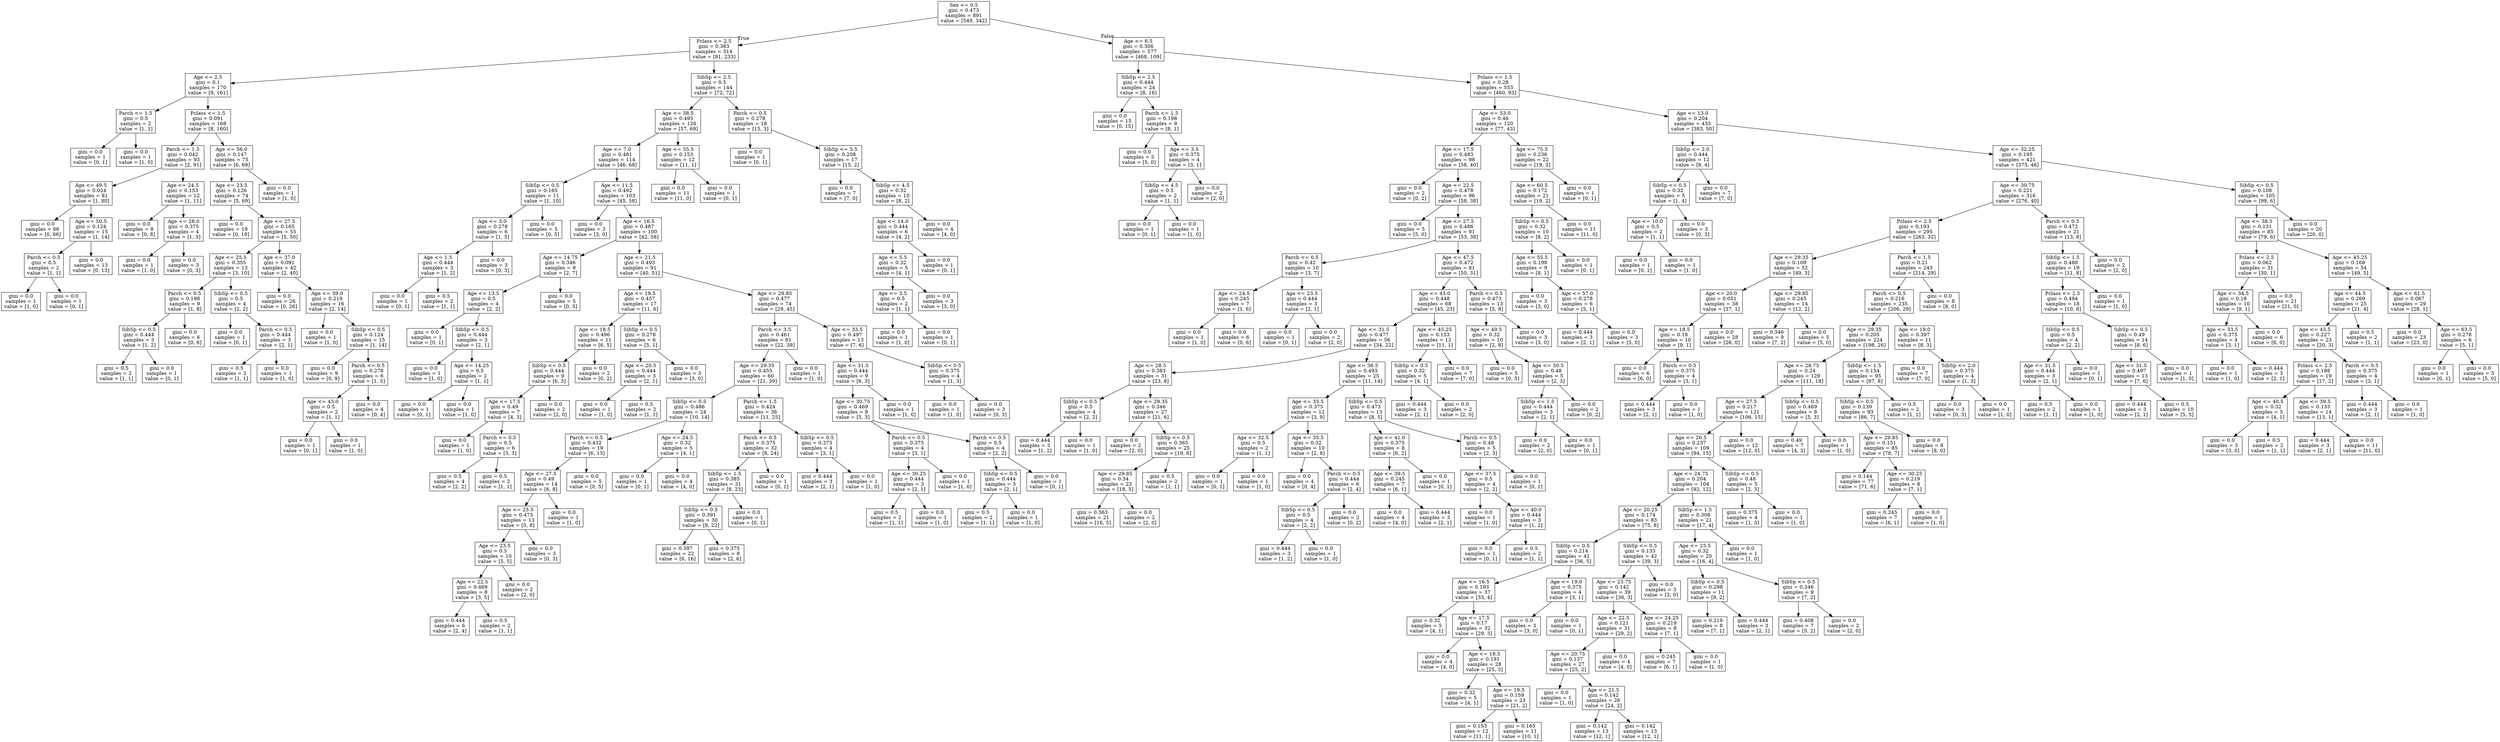 digraph Tree {
node [shape=box] ;
0 [label="Sex <= 0.5\ngini = 0.473\nsamples = 891\nvalue = [549, 342]"] ;
1 [label="Pclass <= 2.5\ngini = 0.383\nsamples = 314\nvalue = [81, 233]"] ;
0 -> 1 [labeldistance=2.5, labelangle=45, headlabel="True"] ;
2 [label="Age <= 2.5\ngini = 0.1\nsamples = 170\nvalue = [9, 161]"] ;
1 -> 2 ;
3 [label="Parch <= 1.5\ngini = 0.5\nsamples = 2\nvalue = [1, 1]"] ;
2 -> 3 ;
4 [label="gini = 0.0\nsamples = 1\nvalue = [0, 1]"] ;
3 -> 4 ;
5 [label="gini = 0.0\nsamples = 1\nvalue = [1, 0]"] ;
3 -> 5 ;
6 [label="Pclass <= 1.5\ngini = 0.091\nsamples = 168\nvalue = [8, 160]"] ;
2 -> 6 ;
7 [label="Parch <= 1.5\ngini = 0.042\nsamples = 93\nvalue = [2, 91]"] ;
6 -> 7 ;
8 [label="Age <= 49.5\ngini = 0.024\nsamples = 81\nvalue = [1, 80]"] ;
7 -> 8 ;
9 [label="gini = 0.0\nsamples = 66\nvalue = [0, 66]"] ;
8 -> 9 ;
10 [label="Age <= 50.5\ngini = 0.124\nsamples = 15\nvalue = [1, 14]"] ;
8 -> 10 ;
11 [label="Parch <= 0.5\ngini = 0.5\nsamples = 2\nvalue = [1, 1]"] ;
10 -> 11 ;
12 [label="gini = 0.0\nsamples = 1\nvalue = [1, 0]"] ;
11 -> 12 ;
13 [label="gini = 0.0\nsamples = 1\nvalue = [0, 1]"] ;
11 -> 13 ;
14 [label="gini = 0.0\nsamples = 13\nvalue = [0, 13]"] ;
10 -> 14 ;
15 [label="Age <= 24.5\ngini = 0.153\nsamples = 12\nvalue = [1, 11]"] ;
7 -> 15 ;
16 [label="gini = 0.0\nsamples = 8\nvalue = [0, 8]"] ;
15 -> 16 ;
17 [label="Age <= 28.0\ngini = 0.375\nsamples = 4\nvalue = [1, 3]"] ;
15 -> 17 ;
18 [label="gini = 0.0\nsamples = 1\nvalue = [1, 0]"] ;
17 -> 18 ;
19 [label="gini = 0.0\nsamples = 3\nvalue = [0, 3]"] ;
17 -> 19 ;
20 [label="Age <= 56.0\ngini = 0.147\nsamples = 75\nvalue = [6, 69]"] ;
6 -> 20 ;
21 [label="Age <= 23.5\ngini = 0.126\nsamples = 74\nvalue = [5, 69]"] ;
20 -> 21 ;
22 [label="gini = 0.0\nsamples = 19\nvalue = [0, 19]"] ;
21 -> 22 ;
23 [label="Age <= 27.5\ngini = 0.165\nsamples = 55\nvalue = [5, 50]"] ;
21 -> 23 ;
24 [label="Age <= 25.5\ngini = 0.355\nsamples = 13\nvalue = [3, 10]"] ;
23 -> 24 ;
25 [label="Parch <= 0.5\ngini = 0.198\nsamples = 9\nvalue = [1, 8]"] ;
24 -> 25 ;
26 [label="SibSp <= 0.5\ngini = 0.444\nsamples = 3\nvalue = [1, 2]"] ;
25 -> 26 ;
27 [label="gini = 0.5\nsamples = 2\nvalue = [1, 1]"] ;
26 -> 27 ;
28 [label="gini = 0.0\nsamples = 1\nvalue = [0, 1]"] ;
26 -> 28 ;
29 [label="gini = 0.0\nsamples = 6\nvalue = [0, 6]"] ;
25 -> 29 ;
30 [label="SibSp <= 0.5\ngini = 0.5\nsamples = 4\nvalue = [2, 2]"] ;
24 -> 30 ;
31 [label="gini = 0.0\nsamples = 1\nvalue = [0, 1]"] ;
30 -> 31 ;
32 [label="Parch <= 0.5\ngini = 0.444\nsamples = 3\nvalue = [2, 1]"] ;
30 -> 32 ;
33 [label="gini = 0.5\nsamples = 2\nvalue = [1, 1]"] ;
32 -> 33 ;
34 [label="gini = 0.0\nsamples = 1\nvalue = [1, 0]"] ;
32 -> 34 ;
35 [label="Age <= 37.0\ngini = 0.091\nsamples = 42\nvalue = [2, 40]"] ;
23 -> 35 ;
36 [label="gini = 0.0\nsamples = 26\nvalue = [0, 26]"] ;
35 -> 36 ;
37 [label="Age <= 39.0\ngini = 0.219\nsamples = 16\nvalue = [2, 14]"] ;
35 -> 37 ;
38 [label="gini = 0.0\nsamples = 1\nvalue = [1, 0]"] ;
37 -> 38 ;
39 [label="SibSp <= 0.5\ngini = 0.124\nsamples = 15\nvalue = [1, 14]"] ;
37 -> 39 ;
40 [label="gini = 0.0\nsamples = 9\nvalue = [0, 9]"] ;
39 -> 40 ;
41 [label="Parch <= 0.5\ngini = 0.278\nsamples = 6\nvalue = [1, 5]"] ;
39 -> 41 ;
42 [label="Age <= 43.0\ngini = 0.5\nsamples = 2\nvalue = [1, 1]"] ;
41 -> 42 ;
43 [label="gini = 0.0\nsamples = 1\nvalue = [0, 1]"] ;
42 -> 43 ;
44 [label="gini = 0.0\nsamples = 1\nvalue = [1, 0]"] ;
42 -> 44 ;
45 [label="gini = 0.0\nsamples = 4\nvalue = [0, 4]"] ;
41 -> 45 ;
46 [label="gini = 0.0\nsamples = 1\nvalue = [1, 0]"] ;
20 -> 46 ;
47 [label="SibSp <= 2.5\ngini = 0.5\nsamples = 144\nvalue = [72, 72]"] ;
1 -> 47 ;
48 [label="Age <= 38.5\ngini = 0.495\nsamples = 126\nvalue = [57, 69]"] ;
47 -> 48 ;
49 [label="Age <= 7.0\ngini = 0.481\nsamples = 114\nvalue = [46, 68]"] ;
48 -> 49 ;
50 [label="SibSp <= 0.5\ngini = 0.165\nsamples = 11\nvalue = [1, 10]"] ;
49 -> 50 ;
51 [label="Age <= 3.0\ngini = 0.278\nsamples = 6\nvalue = [1, 5]"] ;
50 -> 51 ;
52 [label="Age <= 1.5\ngini = 0.444\nsamples = 3\nvalue = [1, 2]"] ;
51 -> 52 ;
53 [label="gini = 0.0\nsamples = 1\nvalue = [0, 1]"] ;
52 -> 53 ;
54 [label="gini = 0.5\nsamples = 2\nvalue = [1, 1]"] ;
52 -> 54 ;
55 [label="gini = 0.0\nsamples = 3\nvalue = [0, 3]"] ;
51 -> 55 ;
56 [label="gini = 0.0\nsamples = 5\nvalue = [0, 5]"] ;
50 -> 56 ;
57 [label="Age <= 11.5\ngini = 0.492\nsamples = 103\nvalue = [45, 58]"] ;
49 -> 57 ;
58 [label="gini = 0.0\nsamples = 3\nvalue = [3, 0]"] ;
57 -> 58 ;
59 [label="Age <= 16.5\ngini = 0.487\nsamples = 100\nvalue = [42, 58]"] ;
57 -> 59 ;
60 [label="Age <= 14.75\ngini = 0.346\nsamples = 9\nvalue = [2, 7]"] ;
59 -> 60 ;
61 [label="Age <= 13.5\ngini = 0.5\nsamples = 4\nvalue = [2, 2]"] ;
60 -> 61 ;
62 [label="gini = 0.0\nsamples = 1\nvalue = [0, 1]"] ;
61 -> 62 ;
63 [label="SibSp <= 0.5\ngini = 0.444\nsamples = 3\nvalue = [2, 1]"] ;
61 -> 63 ;
64 [label="gini = 0.0\nsamples = 1\nvalue = [1, 0]"] ;
63 -> 64 ;
65 [label="Age <= 14.25\ngini = 0.5\nsamples = 2\nvalue = [1, 1]"] ;
63 -> 65 ;
66 [label="gini = 0.0\nsamples = 1\nvalue = [0, 1]"] ;
65 -> 66 ;
67 [label="gini = 0.0\nsamples = 1\nvalue = [1, 0]"] ;
65 -> 67 ;
68 [label="gini = 0.0\nsamples = 5\nvalue = [0, 5]"] ;
60 -> 68 ;
69 [label="Age <= 21.5\ngini = 0.493\nsamples = 91\nvalue = [40, 51]"] ;
59 -> 69 ;
70 [label="Age <= 19.5\ngini = 0.457\nsamples = 17\nvalue = [11, 6]"] ;
69 -> 70 ;
71 [label="Age <= 18.5\ngini = 0.496\nsamples = 11\nvalue = [6, 5]"] ;
70 -> 71 ;
72 [label="SibSp <= 0.5\ngini = 0.444\nsamples = 9\nvalue = [6, 3]"] ;
71 -> 72 ;
73 [label="Age <= 17.5\ngini = 0.49\nsamples = 7\nvalue = [4, 3]"] ;
72 -> 73 ;
74 [label="gini = 0.0\nsamples = 1\nvalue = [1, 0]"] ;
73 -> 74 ;
75 [label="Parch <= 0.5\ngini = 0.5\nsamples = 6\nvalue = [3, 3]"] ;
73 -> 75 ;
76 [label="gini = 0.5\nsamples = 4\nvalue = [2, 2]"] ;
75 -> 76 ;
77 [label="gini = 0.5\nsamples = 2\nvalue = [1, 1]"] ;
75 -> 77 ;
78 [label="gini = 0.0\nsamples = 2\nvalue = [2, 0]"] ;
72 -> 78 ;
79 [label="gini = 0.0\nsamples = 2\nvalue = [0, 2]"] ;
71 -> 79 ;
80 [label="SibSp <= 0.5\ngini = 0.278\nsamples = 6\nvalue = [5, 1]"] ;
70 -> 80 ;
81 [label="Age <= 20.5\ngini = 0.444\nsamples = 3\nvalue = [2, 1]"] ;
80 -> 81 ;
82 [label="gini = 0.0\nsamples = 1\nvalue = [1, 0]"] ;
81 -> 82 ;
83 [label="gini = 0.5\nsamples = 2\nvalue = [1, 1]"] ;
81 -> 83 ;
84 [label="gini = 0.0\nsamples = 3\nvalue = [3, 0]"] ;
80 -> 84 ;
85 [label="Age <= 29.85\ngini = 0.477\nsamples = 74\nvalue = [29, 45]"] ;
69 -> 85 ;
86 [label="Parch <= 3.5\ngini = 0.461\nsamples = 61\nvalue = [22, 39]"] ;
85 -> 86 ;
87 [label="Age <= 29.35\ngini = 0.455\nsamples = 60\nvalue = [21, 39]"] ;
86 -> 87 ;
88 [label="SibSp <= 0.5\ngini = 0.486\nsamples = 24\nvalue = [10, 14]"] ;
87 -> 88 ;
89 [label="Parch <= 0.5\ngini = 0.432\nsamples = 19\nvalue = [6, 13]"] ;
88 -> 89 ;
90 [label="Age <= 27.5\ngini = 0.49\nsamples = 14\nvalue = [6, 8]"] ;
89 -> 90 ;
91 [label="Age <= 25.5\ngini = 0.473\nsamples = 13\nvalue = [5, 8]"] ;
90 -> 91 ;
92 [label="Age <= 23.5\ngini = 0.5\nsamples = 10\nvalue = [5, 5]"] ;
91 -> 92 ;
93 [label="Age <= 22.5\ngini = 0.469\nsamples = 8\nvalue = [3, 5]"] ;
92 -> 93 ;
94 [label="gini = 0.444\nsamples = 6\nvalue = [2, 4]"] ;
93 -> 94 ;
95 [label="gini = 0.5\nsamples = 2\nvalue = [1, 1]"] ;
93 -> 95 ;
96 [label="gini = 0.0\nsamples = 2\nvalue = [2, 0]"] ;
92 -> 96 ;
97 [label="gini = 0.0\nsamples = 3\nvalue = [0, 3]"] ;
91 -> 97 ;
98 [label="gini = 0.0\nsamples = 1\nvalue = [1, 0]"] ;
90 -> 98 ;
99 [label="gini = 0.0\nsamples = 5\nvalue = [0, 5]"] ;
89 -> 99 ;
100 [label="Age <= 24.5\ngini = 0.32\nsamples = 5\nvalue = [4, 1]"] ;
88 -> 100 ;
101 [label="gini = 0.0\nsamples = 1\nvalue = [0, 1]"] ;
100 -> 101 ;
102 [label="gini = 0.0\nsamples = 4\nvalue = [4, 0]"] ;
100 -> 102 ;
103 [label="Parch <= 1.5\ngini = 0.424\nsamples = 36\nvalue = [11, 25]"] ;
87 -> 103 ;
104 [label="Parch <= 0.5\ngini = 0.375\nsamples = 32\nvalue = [8, 24]"] ;
103 -> 104 ;
105 [label="SibSp <= 1.5\ngini = 0.383\nsamples = 31\nvalue = [8, 23]"] ;
104 -> 105 ;
106 [label="SibSp <= 0.5\ngini = 0.391\nsamples = 30\nvalue = [8, 22]"] ;
105 -> 106 ;
107 [label="gini = 0.397\nsamples = 22\nvalue = [6, 16]"] ;
106 -> 107 ;
108 [label="gini = 0.375\nsamples = 8\nvalue = [2, 6]"] ;
106 -> 108 ;
109 [label="gini = 0.0\nsamples = 1\nvalue = [0, 1]"] ;
105 -> 109 ;
110 [label="gini = 0.0\nsamples = 1\nvalue = [0, 1]"] ;
104 -> 110 ;
111 [label="SibSp <= 0.5\ngini = 0.375\nsamples = 4\nvalue = [3, 1]"] ;
103 -> 111 ;
112 [label="gini = 0.444\nsamples = 3\nvalue = [2, 1]"] ;
111 -> 112 ;
113 [label="gini = 0.0\nsamples = 1\nvalue = [1, 0]"] ;
111 -> 113 ;
114 [label="gini = 0.0\nsamples = 1\nvalue = [1, 0]"] ;
86 -> 114 ;
115 [label="Age <= 33.5\ngini = 0.497\nsamples = 13\nvalue = [7, 6]"] ;
85 -> 115 ;
116 [label="Age <= 31.5\ngini = 0.444\nsamples = 9\nvalue = [6, 3]"] ;
115 -> 116 ;
117 [label="Age <= 30.75\ngini = 0.469\nsamples = 8\nvalue = [5, 3]"] ;
116 -> 117 ;
118 [label="Parch <= 0.5\ngini = 0.375\nsamples = 4\nvalue = [3, 1]"] ;
117 -> 118 ;
119 [label="Age <= 30.25\ngini = 0.444\nsamples = 3\nvalue = [2, 1]"] ;
118 -> 119 ;
120 [label="gini = 0.5\nsamples = 2\nvalue = [1, 1]"] ;
119 -> 120 ;
121 [label="gini = 0.0\nsamples = 1\nvalue = [1, 0]"] ;
119 -> 121 ;
122 [label="gini = 0.0\nsamples = 1\nvalue = [1, 0]"] ;
118 -> 122 ;
123 [label="Parch <= 0.5\ngini = 0.5\nsamples = 4\nvalue = [2, 2]"] ;
117 -> 123 ;
124 [label="SibSp <= 0.5\ngini = 0.444\nsamples = 3\nvalue = [2, 1]"] ;
123 -> 124 ;
125 [label="gini = 0.5\nsamples = 2\nvalue = [1, 1]"] ;
124 -> 125 ;
126 [label="gini = 0.0\nsamples = 1\nvalue = [1, 0]"] ;
124 -> 126 ;
127 [label="gini = 0.0\nsamples = 1\nvalue = [0, 1]"] ;
123 -> 127 ;
128 [label="gini = 0.0\nsamples = 1\nvalue = [1, 0]"] ;
116 -> 128 ;
129 [label="SibSp <= 0.5\ngini = 0.375\nsamples = 4\nvalue = [1, 3]"] ;
115 -> 129 ;
130 [label="gini = 0.0\nsamples = 1\nvalue = [1, 0]"] ;
129 -> 130 ;
131 [label="gini = 0.0\nsamples = 3\nvalue = [0, 3]"] ;
129 -> 131 ;
132 [label="Age <= 55.5\ngini = 0.153\nsamples = 12\nvalue = [11, 1]"] ;
48 -> 132 ;
133 [label="gini = 0.0\nsamples = 11\nvalue = [11, 0]"] ;
132 -> 133 ;
134 [label="gini = 0.0\nsamples = 1\nvalue = [0, 1]"] ;
132 -> 134 ;
135 [label="Parch <= 0.5\ngini = 0.278\nsamples = 18\nvalue = [15, 3]"] ;
47 -> 135 ;
136 [label="gini = 0.0\nsamples = 1\nvalue = [0, 1]"] ;
135 -> 136 ;
137 [label="SibSp <= 3.5\ngini = 0.208\nsamples = 17\nvalue = [15, 2]"] ;
135 -> 137 ;
138 [label="gini = 0.0\nsamples = 7\nvalue = [7, 0]"] ;
137 -> 138 ;
139 [label="SibSp <= 4.5\ngini = 0.32\nsamples = 10\nvalue = [8, 2]"] ;
137 -> 139 ;
140 [label="Age <= 14.0\ngini = 0.444\nsamples = 6\nvalue = [4, 2]"] ;
139 -> 140 ;
141 [label="Age <= 5.5\ngini = 0.32\nsamples = 5\nvalue = [4, 1]"] ;
140 -> 141 ;
142 [label="Age <= 3.5\ngini = 0.5\nsamples = 2\nvalue = [1, 1]"] ;
141 -> 142 ;
143 [label="gini = 0.0\nsamples = 1\nvalue = [1, 0]"] ;
142 -> 143 ;
144 [label="gini = 0.0\nsamples = 1\nvalue = [0, 1]"] ;
142 -> 144 ;
145 [label="gini = 0.0\nsamples = 3\nvalue = [3, 0]"] ;
141 -> 145 ;
146 [label="gini = 0.0\nsamples = 1\nvalue = [0, 1]"] ;
140 -> 146 ;
147 [label="gini = 0.0\nsamples = 4\nvalue = [4, 0]"] ;
139 -> 147 ;
148 [label="Age <= 6.5\ngini = 0.306\nsamples = 577\nvalue = [468, 109]"] ;
0 -> 148 [labeldistance=2.5, labelangle=-45, headlabel="False"] ;
149 [label="SibSp <= 2.5\ngini = 0.444\nsamples = 24\nvalue = [8, 16]"] ;
148 -> 149 ;
150 [label="gini = 0.0\nsamples = 15\nvalue = [0, 15]"] ;
149 -> 150 ;
151 [label="Parch <= 1.5\ngini = 0.198\nsamples = 9\nvalue = [8, 1]"] ;
149 -> 151 ;
152 [label="gini = 0.0\nsamples = 5\nvalue = [5, 0]"] ;
151 -> 152 ;
153 [label="Age <= 3.5\ngini = 0.375\nsamples = 4\nvalue = [3, 1]"] ;
151 -> 153 ;
154 [label="SibSp <= 4.5\ngini = 0.5\nsamples = 2\nvalue = [1, 1]"] ;
153 -> 154 ;
155 [label="gini = 0.0\nsamples = 1\nvalue = [0, 1]"] ;
154 -> 155 ;
156 [label="gini = 0.0\nsamples = 1\nvalue = [1, 0]"] ;
154 -> 156 ;
157 [label="gini = 0.0\nsamples = 2\nvalue = [2, 0]"] ;
153 -> 157 ;
158 [label="Pclass <= 1.5\ngini = 0.28\nsamples = 553\nvalue = [460, 93]"] ;
148 -> 158 ;
159 [label="Age <= 53.0\ngini = 0.46\nsamples = 120\nvalue = [77, 43]"] ;
158 -> 159 ;
160 [label="Age <= 17.5\ngini = 0.483\nsamples = 98\nvalue = [58, 40]"] ;
159 -> 160 ;
161 [label="gini = 0.0\nsamples = 2\nvalue = [0, 2]"] ;
160 -> 161 ;
162 [label="Age <= 22.5\ngini = 0.478\nsamples = 96\nvalue = [58, 38]"] ;
160 -> 162 ;
163 [label="gini = 0.0\nsamples = 5\nvalue = [5, 0]"] ;
162 -> 163 ;
164 [label="Age <= 27.5\ngini = 0.486\nsamples = 91\nvalue = [53, 38]"] ;
162 -> 164 ;
165 [label="Parch <= 0.5\ngini = 0.42\nsamples = 10\nvalue = [3, 7]"] ;
164 -> 165 ;
166 [label="Age <= 24.5\ngini = 0.245\nsamples = 7\nvalue = [1, 6]"] ;
165 -> 166 ;
167 [label="gini = 0.0\nsamples = 1\nvalue = [1, 0]"] ;
166 -> 167 ;
168 [label="gini = 0.0\nsamples = 6\nvalue = [0, 6]"] ;
166 -> 168 ;
169 [label="Age <= 23.5\ngini = 0.444\nsamples = 3\nvalue = [2, 1]"] ;
165 -> 169 ;
170 [label="gini = 0.0\nsamples = 1\nvalue = [0, 1]"] ;
169 -> 170 ;
171 [label="gini = 0.0\nsamples = 2\nvalue = [2, 0]"] ;
169 -> 171 ;
172 [label="Age <= 47.5\ngini = 0.472\nsamples = 81\nvalue = [50, 31]"] ;
164 -> 172 ;
173 [label="Age <= 43.0\ngini = 0.448\nsamples = 68\nvalue = [45, 23]"] ;
172 -> 173 ;
174 [label="Age <= 31.5\ngini = 0.477\nsamples = 56\nvalue = [34, 22]"] ;
173 -> 174 ;
175 [label="Age <= 28.5\ngini = 0.383\nsamples = 31\nvalue = [23, 8]"] ;
174 -> 175 ;
176 [label="SibSp <= 0.5\ngini = 0.5\nsamples = 4\nvalue = [2, 2]"] ;
175 -> 176 ;
177 [label="gini = 0.444\nsamples = 3\nvalue = [1, 2]"] ;
176 -> 177 ;
178 [label="gini = 0.0\nsamples = 1\nvalue = [1, 0]"] ;
176 -> 178 ;
179 [label="Age <= 29.35\ngini = 0.346\nsamples = 27\nvalue = [21, 6]"] ;
175 -> 179 ;
180 [label="gini = 0.0\nsamples = 2\nvalue = [2, 0]"] ;
179 -> 180 ;
181 [label="SibSp <= 0.5\ngini = 0.365\nsamples = 25\nvalue = [19, 6]"] ;
179 -> 181 ;
182 [label="Age <= 29.85\ngini = 0.34\nsamples = 23\nvalue = [18, 5]"] ;
181 -> 182 ;
183 [label="gini = 0.363\nsamples = 21\nvalue = [16, 5]"] ;
182 -> 183 ;
184 [label="gini = 0.0\nsamples = 2\nvalue = [2, 0]"] ;
182 -> 184 ;
185 [label="gini = 0.5\nsamples = 2\nvalue = [1, 1]"] ;
181 -> 185 ;
186 [label="Age <= 36.5\ngini = 0.493\nsamples = 25\nvalue = [11, 14]"] ;
174 -> 186 ;
187 [label="Age <= 33.5\ngini = 0.375\nsamples = 12\nvalue = [3, 9]"] ;
186 -> 187 ;
188 [label="Age <= 32.5\ngini = 0.5\nsamples = 2\nvalue = [1, 1]"] ;
187 -> 188 ;
189 [label="gini = 0.0\nsamples = 1\nvalue = [0, 1]"] ;
188 -> 189 ;
190 [label="gini = 0.0\nsamples = 1\nvalue = [1, 0]"] ;
188 -> 190 ;
191 [label="Age <= 35.5\ngini = 0.32\nsamples = 10\nvalue = [2, 8]"] ;
187 -> 191 ;
192 [label="gini = 0.0\nsamples = 4\nvalue = [0, 4]"] ;
191 -> 192 ;
193 [label="Parch <= 0.5\ngini = 0.444\nsamples = 6\nvalue = [2, 4]"] ;
191 -> 193 ;
194 [label="SibSp <= 0.5\ngini = 0.5\nsamples = 4\nvalue = [2, 2]"] ;
193 -> 194 ;
195 [label="gini = 0.444\nsamples = 3\nvalue = [1, 2]"] ;
194 -> 195 ;
196 [label="gini = 0.0\nsamples = 1\nvalue = [1, 0]"] ;
194 -> 196 ;
197 [label="gini = 0.0\nsamples = 2\nvalue = [0, 2]"] ;
193 -> 197 ;
198 [label="SibSp <= 0.5\ngini = 0.473\nsamples = 13\nvalue = [8, 5]"] ;
186 -> 198 ;
199 [label="Age <= 41.0\ngini = 0.375\nsamples = 8\nvalue = [6, 2]"] ;
198 -> 199 ;
200 [label="Age <= 39.5\ngini = 0.245\nsamples = 7\nvalue = [6, 1]"] ;
199 -> 200 ;
201 [label="gini = 0.0\nsamples = 4\nvalue = [4, 0]"] ;
200 -> 201 ;
202 [label="gini = 0.444\nsamples = 3\nvalue = [2, 1]"] ;
200 -> 202 ;
203 [label="gini = 0.0\nsamples = 1\nvalue = [0, 1]"] ;
199 -> 203 ;
204 [label="Parch <= 0.5\ngini = 0.48\nsamples = 5\nvalue = [2, 3]"] ;
198 -> 204 ;
205 [label="Age <= 37.5\ngini = 0.5\nsamples = 4\nvalue = [2, 2]"] ;
204 -> 205 ;
206 [label="gini = 0.0\nsamples = 1\nvalue = [1, 0]"] ;
205 -> 206 ;
207 [label="Age <= 40.0\ngini = 0.444\nsamples = 3\nvalue = [1, 2]"] ;
205 -> 207 ;
208 [label="gini = 0.0\nsamples = 1\nvalue = [0, 1]"] ;
207 -> 208 ;
209 [label="gini = 0.5\nsamples = 2\nvalue = [1, 1]"] ;
207 -> 209 ;
210 [label="gini = 0.0\nsamples = 1\nvalue = [0, 1]"] ;
204 -> 210 ;
211 [label="Age <= 45.25\ngini = 0.153\nsamples = 12\nvalue = [11, 1]"] ;
173 -> 211 ;
212 [label="SibSp <= 0.5\ngini = 0.32\nsamples = 5\nvalue = [4, 1]"] ;
211 -> 212 ;
213 [label="gini = 0.444\nsamples = 3\nvalue = [2, 1]"] ;
212 -> 213 ;
214 [label="gini = 0.0\nsamples = 2\nvalue = [2, 0]"] ;
212 -> 214 ;
215 [label="gini = 0.0\nsamples = 7\nvalue = [7, 0]"] ;
211 -> 215 ;
216 [label="Parch <= 0.5\ngini = 0.473\nsamples = 13\nvalue = [5, 8]"] ;
172 -> 216 ;
217 [label="Age <= 49.5\ngini = 0.32\nsamples = 10\nvalue = [2, 8]"] ;
216 -> 217 ;
218 [label="gini = 0.0\nsamples = 5\nvalue = [0, 5]"] ;
217 -> 218 ;
219 [label="Age <= 50.5\ngini = 0.48\nsamples = 5\nvalue = [2, 3]"] ;
217 -> 219 ;
220 [label="SibSp <= 1.5\ngini = 0.444\nsamples = 3\nvalue = [2, 1]"] ;
219 -> 220 ;
221 [label="gini = 0.0\nsamples = 2\nvalue = [2, 0]"] ;
220 -> 221 ;
222 [label="gini = 0.0\nsamples = 1\nvalue = [0, 1]"] ;
220 -> 222 ;
223 [label="gini = 0.0\nsamples = 2\nvalue = [0, 2]"] ;
219 -> 223 ;
224 [label="gini = 0.0\nsamples = 3\nvalue = [3, 0]"] ;
216 -> 224 ;
225 [label="Age <= 75.5\ngini = 0.236\nsamples = 22\nvalue = [19, 3]"] ;
159 -> 225 ;
226 [label="Age <= 60.5\ngini = 0.172\nsamples = 21\nvalue = [19, 2]"] ;
225 -> 226 ;
227 [label="SibSp <= 0.5\ngini = 0.32\nsamples = 10\nvalue = [8, 2]"] ;
226 -> 227 ;
228 [label="Age <= 55.5\ngini = 0.198\nsamples = 9\nvalue = [8, 1]"] ;
227 -> 228 ;
229 [label="gini = 0.0\nsamples = 3\nvalue = [3, 0]"] ;
228 -> 229 ;
230 [label="Age <= 57.0\ngini = 0.278\nsamples = 6\nvalue = [5, 1]"] ;
228 -> 230 ;
231 [label="gini = 0.444\nsamples = 3\nvalue = [2, 1]"] ;
230 -> 231 ;
232 [label="gini = 0.0\nsamples = 3\nvalue = [3, 0]"] ;
230 -> 232 ;
233 [label="gini = 0.0\nsamples = 1\nvalue = [0, 1]"] ;
227 -> 233 ;
234 [label="gini = 0.0\nsamples = 11\nvalue = [11, 0]"] ;
226 -> 234 ;
235 [label="gini = 0.0\nsamples = 1\nvalue = [0, 1]"] ;
225 -> 235 ;
236 [label="Age <= 13.0\ngini = 0.204\nsamples = 433\nvalue = [383, 50]"] ;
158 -> 236 ;
237 [label="SibSp <= 2.0\ngini = 0.444\nsamples = 12\nvalue = [8, 4]"] ;
236 -> 237 ;
238 [label="SibSp <= 0.5\ngini = 0.32\nsamples = 5\nvalue = [1, 4]"] ;
237 -> 238 ;
239 [label="Age <= 10.0\ngini = 0.5\nsamples = 2\nvalue = [1, 1]"] ;
238 -> 239 ;
240 [label="gini = 0.0\nsamples = 1\nvalue = [0, 1]"] ;
239 -> 240 ;
241 [label="gini = 0.0\nsamples = 1\nvalue = [1, 0]"] ;
239 -> 241 ;
242 [label="gini = 0.0\nsamples = 3\nvalue = [0, 3]"] ;
238 -> 242 ;
243 [label="gini = 0.0\nsamples = 7\nvalue = [7, 0]"] ;
237 -> 243 ;
244 [label="Age <= 32.25\ngini = 0.195\nsamples = 421\nvalue = [375, 46]"] ;
236 -> 244 ;
245 [label="Age <= 30.75\ngini = 0.221\nsamples = 316\nvalue = [276, 40]"] ;
244 -> 245 ;
246 [label="Pclass <= 2.5\ngini = 0.193\nsamples = 295\nvalue = [263, 32]"] ;
245 -> 246 ;
247 [label="Age <= 29.35\ngini = 0.109\nsamples = 52\nvalue = [49, 3]"] ;
246 -> 247 ;
248 [label="Age <= 20.0\ngini = 0.051\nsamples = 38\nvalue = [37, 1]"] ;
247 -> 248 ;
249 [label="Age <= 18.5\ngini = 0.18\nsamples = 10\nvalue = [9, 1]"] ;
248 -> 249 ;
250 [label="gini = 0.0\nsamples = 6\nvalue = [6, 0]"] ;
249 -> 250 ;
251 [label="Parch <= 0.5\ngini = 0.375\nsamples = 4\nvalue = [3, 1]"] ;
249 -> 251 ;
252 [label="gini = 0.444\nsamples = 3\nvalue = [2, 1]"] ;
251 -> 252 ;
253 [label="gini = 0.0\nsamples = 1\nvalue = [1, 0]"] ;
251 -> 253 ;
254 [label="gini = 0.0\nsamples = 28\nvalue = [28, 0]"] ;
248 -> 254 ;
255 [label="Age <= 29.85\ngini = 0.245\nsamples = 14\nvalue = [12, 2]"] ;
247 -> 255 ;
256 [label="gini = 0.346\nsamples = 9\nvalue = [7, 2]"] ;
255 -> 256 ;
257 [label="gini = 0.0\nsamples = 5\nvalue = [5, 0]"] ;
255 -> 257 ;
258 [label="Parch <= 1.5\ngini = 0.21\nsamples = 243\nvalue = [214, 29]"] ;
246 -> 258 ;
259 [label="Parch <= 0.5\ngini = 0.216\nsamples = 235\nvalue = [206, 29]"] ;
258 -> 259 ;
260 [label="Age <= 29.35\ngini = 0.205\nsamples = 224\nvalue = [198, 26]"] ;
259 -> 260 ;
261 [label="Age <= 28.75\ngini = 0.24\nsamples = 129\nvalue = [111, 18]"] ;
260 -> 261 ;
262 [label="Age <= 27.5\ngini = 0.217\nsamples = 121\nvalue = [106, 15]"] ;
261 -> 262 ;
263 [label="Age <= 26.5\ngini = 0.237\nsamples = 109\nvalue = [94, 15]"] ;
262 -> 263 ;
264 [label="Age <= 24.75\ngini = 0.204\nsamples = 104\nvalue = [92, 12]"] ;
263 -> 264 ;
265 [label="Age <= 20.25\ngini = 0.174\nsamples = 83\nvalue = [75, 8]"] ;
264 -> 265 ;
266 [label="SibSp <= 0.5\ngini = 0.214\nsamples = 41\nvalue = [36, 5]"] ;
265 -> 266 ;
267 [label="Age <= 16.5\ngini = 0.193\nsamples = 37\nvalue = [33, 4]"] ;
266 -> 267 ;
268 [label="gini = 0.32\nsamples = 5\nvalue = [4, 1]"] ;
267 -> 268 ;
269 [label="Age <= 17.5\ngini = 0.17\nsamples = 32\nvalue = [29, 3]"] ;
267 -> 269 ;
270 [label="gini = 0.0\nsamples = 4\nvalue = [4, 0]"] ;
269 -> 270 ;
271 [label="Age <= 18.5\ngini = 0.191\nsamples = 28\nvalue = [25, 3]"] ;
269 -> 271 ;
272 [label="gini = 0.32\nsamples = 5\nvalue = [4, 1]"] ;
271 -> 272 ;
273 [label="Age <= 19.5\ngini = 0.159\nsamples = 23\nvalue = [21, 2]"] ;
271 -> 273 ;
274 [label="gini = 0.153\nsamples = 12\nvalue = [11, 1]"] ;
273 -> 274 ;
275 [label="gini = 0.165\nsamples = 11\nvalue = [10, 1]"] ;
273 -> 275 ;
276 [label="Age <= 19.0\ngini = 0.375\nsamples = 4\nvalue = [3, 1]"] ;
266 -> 276 ;
277 [label="gini = 0.0\nsamples = 3\nvalue = [3, 0]"] ;
276 -> 277 ;
278 [label="gini = 0.0\nsamples = 1\nvalue = [0, 1]"] ;
276 -> 278 ;
279 [label="SibSp <= 0.5\ngini = 0.133\nsamples = 42\nvalue = [39, 3]"] ;
265 -> 279 ;
280 [label="Age <= 23.75\ngini = 0.142\nsamples = 39\nvalue = [36, 3]"] ;
279 -> 280 ;
281 [label="Age <= 22.5\ngini = 0.121\nsamples = 31\nvalue = [29, 2]"] ;
280 -> 281 ;
282 [label="Age <= 20.75\ngini = 0.137\nsamples = 27\nvalue = [25, 2]"] ;
281 -> 282 ;
283 [label="gini = 0.0\nsamples = 1\nvalue = [1, 0]"] ;
282 -> 283 ;
284 [label="Age <= 21.5\ngini = 0.142\nsamples = 26\nvalue = [24, 2]"] ;
282 -> 284 ;
285 [label="gini = 0.142\nsamples = 13\nvalue = [12, 1]"] ;
284 -> 285 ;
286 [label="gini = 0.142\nsamples = 13\nvalue = [12, 1]"] ;
284 -> 286 ;
287 [label="gini = 0.0\nsamples = 4\nvalue = [4, 0]"] ;
281 -> 287 ;
288 [label="Age <= 24.25\ngini = 0.219\nsamples = 8\nvalue = [7, 1]"] ;
280 -> 288 ;
289 [label="gini = 0.245\nsamples = 7\nvalue = [6, 1]"] ;
288 -> 289 ;
290 [label="gini = 0.0\nsamples = 1\nvalue = [1, 0]"] ;
288 -> 290 ;
291 [label="gini = 0.0\nsamples = 3\nvalue = [3, 0]"] ;
279 -> 291 ;
292 [label="SibSp <= 1.5\ngini = 0.308\nsamples = 21\nvalue = [17, 4]"] ;
264 -> 292 ;
293 [label="Age <= 25.5\ngini = 0.32\nsamples = 20\nvalue = [16, 4]"] ;
292 -> 293 ;
294 [label="SibSp <= 0.5\ngini = 0.298\nsamples = 11\nvalue = [9, 2]"] ;
293 -> 294 ;
295 [label="gini = 0.219\nsamples = 8\nvalue = [7, 1]"] ;
294 -> 295 ;
296 [label="gini = 0.444\nsamples = 3\nvalue = [2, 1]"] ;
294 -> 296 ;
297 [label="SibSp <= 0.5\ngini = 0.346\nsamples = 9\nvalue = [7, 2]"] ;
293 -> 297 ;
298 [label="gini = 0.408\nsamples = 7\nvalue = [5, 2]"] ;
297 -> 298 ;
299 [label="gini = 0.0\nsamples = 2\nvalue = [2, 0]"] ;
297 -> 299 ;
300 [label="gini = 0.0\nsamples = 1\nvalue = [1, 0]"] ;
292 -> 300 ;
301 [label="SibSp <= 0.5\ngini = 0.48\nsamples = 5\nvalue = [2, 3]"] ;
263 -> 301 ;
302 [label="gini = 0.375\nsamples = 4\nvalue = [1, 3]"] ;
301 -> 302 ;
303 [label="gini = 0.0\nsamples = 1\nvalue = [1, 0]"] ;
301 -> 303 ;
304 [label="gini = 0.0\nsamples = 12\nvalue = [12, 0]"] ;
262 -> 304 ;
305 [label="SibSp <= 0.5\ngini = 0.469\nsamples = 8\nvalue = [5, 3]"] ;
261 -> 305 ;
306 [label="gini = 0.49\nsamples = 7\nvalue = [4, 3]"] ;
305 -> 306 ;
307 [label="gini = 0.0\nsamples = 1\nvalue = [1, 0]"] ;
305 -> 307 ;
308 [label="SibSp <= 1.5\ngini = 0.154\nsamples = 95\nvalue = [87, 8]"] ;
260 -> 308 ;
309 [label="SibSp <= 0.5\ngini = 0.139\nsamples = 93\nvalue = [86, 7]"] ;
308 -> 309 ;
310 [label="Age <= 29.85\ngini = 0.151\nsamples = 85\nvalue = [78, 7]"] ;
309 -> 310 ;
311 [label="gini = 0.144\nsamples = 77\nvalue = [71, 6]"] ;
310 -> 311 ;
312 [label="Age <= 30.25\ngini = 0.219\nsamples = 8\nvalue = [7, 1]"] ;
310 -> 312 ;
313 [label="gini = 0.245\nsamples = 7\nvalue = [6, 1]"] ;
312 -> 313 ;
314 [label="gini = 0.0\nsamples = 1\nvalue = [1, 0]"] ;
312 -> 314 ;
315 [label="gini = 0.0\nsamples = 8\nvalue = [8, 0]"] ;
309 -> 315 ;
316 [label="gini = 0.5\nsamples = 2\nvalue = [1, 1]"] ;
308 -> 316 ;
317 [label="Age <= 19.0\ngini = 0.397\nsamples = 11\nvalue = [8, 3]"] ;
259 -> 317 ;
318 [label="gini = 0.0\nsamples = 7\nvalue = [7, 0]"] ;
317 -> 318 ;
319 [label="SibSp <= 2.0\ngini = 0.375\nsamples = 4\nvalue = [1, 3]"] ;
317 -> 319 ;
320 [label="gini = 0.0\nsamples = 3\nvalue = [0, 3]"] ;
319 -> 320 ;
321 [label="gini = 0.0\nsamples = 1\nvalue = [1, 0]"] ;
319 -> 321 ;
322 [label="gini = 0.0\nsamples = 8\nvalue = [8, 0]"] ;
258 -> 322 ;
323 [label="Parch <= 0.5\ngini = 0.472\nsamples = 21\nvalue = [13, 8]"] ;
245 -> 323 ;
324 [label="SibSp <= 1.5\ngini = 0.488\nsamples = 19\nvalue = [11, 8]"] ;
323 -> 324 ;
325 [label="Pclass <= 2.5\ngini = 0.494\nsamples = 18\nvalue = [10, 8]"] ;
324 -> 325 ;
326 [label="SibSp <= 0.5\ngini = 0.5\nsamples = 4\nvalue = [2, 2]"] ;
325 -> 326 ;
327 [label="Age <= 31.5\ngini = 0.444\nsamples = 3\nvalue = [2, 1]"] ;
326 -> 327 ;
328 [label="gini = 0.5\nsamples = 2\nvalue = [1, 1]"] ;
327 -> 328 ;
329 [label="gini = 0.0\nsamples = 1\nvalue = [1, 0]"] ;
327 -> 329 ;
330 [label="gini = 0.0\nsamples = 1\nvalue = [0, 1]"] ;
326 -> 330 ;
331 [label="SibSp <= 0.5\ngini = 0.49\nsamples = 14\nvalue = [8, 6]"] ;
325 -> 331 ;
332 [label="Age <= 31.5\ngini = 0.497\nsamples = 13\nvalue = [7, 6]"] ;
331 -> 332 ;
333 [label="gini = 0.444\nsamples = 3\nvalue = [2, 1]"] ;
332 -> 333 ;
334 [label="gini = 0.5\nsamples = 10\nvalue = [5, 5]"] ;
332 -> 334 ;
335 [label="gini = 0.0\nsamples = 1\nvalue = [1, 0]"] ;
331 -> 335 ;
336 [label="gini = 0.0\nsamples = 1\nvalue = [1, 0]"] ;
324 -> 336 ;
337 [label="gini = 0.0\nsamples = 2\nvalue = [2, 0]"] ;
323 -> 337 ;
338 [label="SibSp <= 0.5\ngini = 0.108\nsamples = 105\nvalue = [99, 6]"] ;
244 -> 338 ;
339 [label="Age <= 38.5\ngini = 0.131\nsamples = 85\nvalue = [79, 6]"] ;
338 -> 339 ;
340 [label="Pclass <= 2.5\ngini = 0.062\nsamples = 31\nvalue = [30, 1]"] ;
339 -> 340 ;
341 [label="Age <= 34.5\ngini = 0.18\nsamples = 10\nvalue = [9, 1]"] ;
340 -> 341 ;
342 [label="Age <= 33.5\ngini = 0.375\nsamples = 4\nvalue = [3, 1]"] ;
341 -> 342 ;
343 [label="gini = 0.0\nsamples = 1\nvalue = [1, 0]"] ;
342 -> 343 ;
344 [label="gini = 0.444\nsamples = 3\nvalue = [2, 1]"] ;
342 -> 344 ;
345 [label="gini = 0.0\nsamples = 6\nvalue = [6, 0]"] ;
341 -> 345 ;
346 [label="gini = 0.0\nsamples = 21\nvalue = [21, 0]"] ;
340 -> 346 ;
347 [label="Age <= 45.25\ngini = 0.168\nsamples = 54\nvalue = [49, 5]"] ;
339 -> 347 ;
348 [label="Age <= 44.5\ngini = 0.269\nsamples = 25\nvalue = [21, 4]"] ;
347 -> 348 ;
349 [label="Age <= 43.5\ngini = 0.227\nsamples = 23\nvalue = [20, 3]"] ;
348 -> 349 ;
350 [label="Pclass <= 2.5\ngini = 0.188\nsamples = 19\nvalue = [17, 2]"] ;
349 -> 350 ;
351 [label="Age <= 40.5\ngini = 0.32\nsamples = 5\nvalue = [4, 1]"] ;
350 -> 351 ;
352 [label="gini = 0.0\nsamples = 3\nvalue = [3, 0]"] ;
351 -> 352 ;
353 [label="gini = 0.5\nsamples = 2\nvalue = [1, 1]"] ;
351 -> 353 ;
354 [label="Age <= 39.5\ngini = 0.133\nsamples = 14\nvalue = [13, 1]"] ;
350 -> 354 ;
355 [label="gini = 0.444\nsamples = 3\nvalue = [2, 1]"] ;
354 -> 355 ;
356 [label="gini = 0.0\nsamples = 11\nvalue = [11, 0]"] ;
354 -> 356 ;
357 [label="Parch <= 0.5\ngini = 0.375\nsamples = 4\nvalue = [3, 1]"] ;
349 -> 357 ;
358 [label="gini = 0.444\nsamples = 3\nvalue = [2, 1]"] ;
357 -> 358 ;
359 [label="gini = 0.0\nsamples = 1\nvalue = [1, 0]"] ;
357 -> 359 ;
360 [label="gini = 0.5\nsamples = 2\nvalue = [1, 1]"] ;
348 -> 360 ;
361 [label="Age <= 61.5\ngini = 0.067\nsamples = 29\nvalue = [28, 1]"] ;
347 -> 361 ;
362 [label="gini = 0.0\nsamples = 23\nvalue = [23, 0]"] ;
361 -> 362 ;
363 [label="Age <= 63.5\ngini = 0.278\nsamples = 6\nvalue = [5, 1]"] ;
361 -> 363 ;
364 [label="gini = 0.0\nsamples = 1\nvalue = [0, 1]"] ;
363 -> 364 ;
365 [label="gini = 0.0\nsamples = 5\nvalue = [5, 0]"] ;
363 -> 365 ;
366 [label="gini = 0.0\nsamples = 20\nvalue = [20, 0]"] ;
338 -> 366 ;
}
